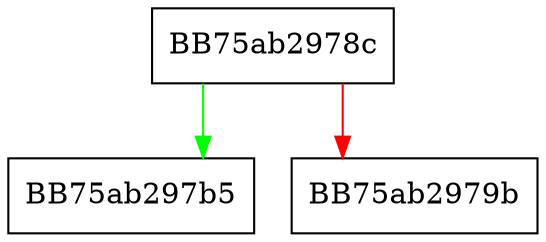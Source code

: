 digraph get_len {
  node [shape="box"];
  graph [splines=ortho];
  BB75ab2978c -> BB75ab297b5 [color="green"];
  BB75ab2978c -> BB75ab2979b [color="red"];
}